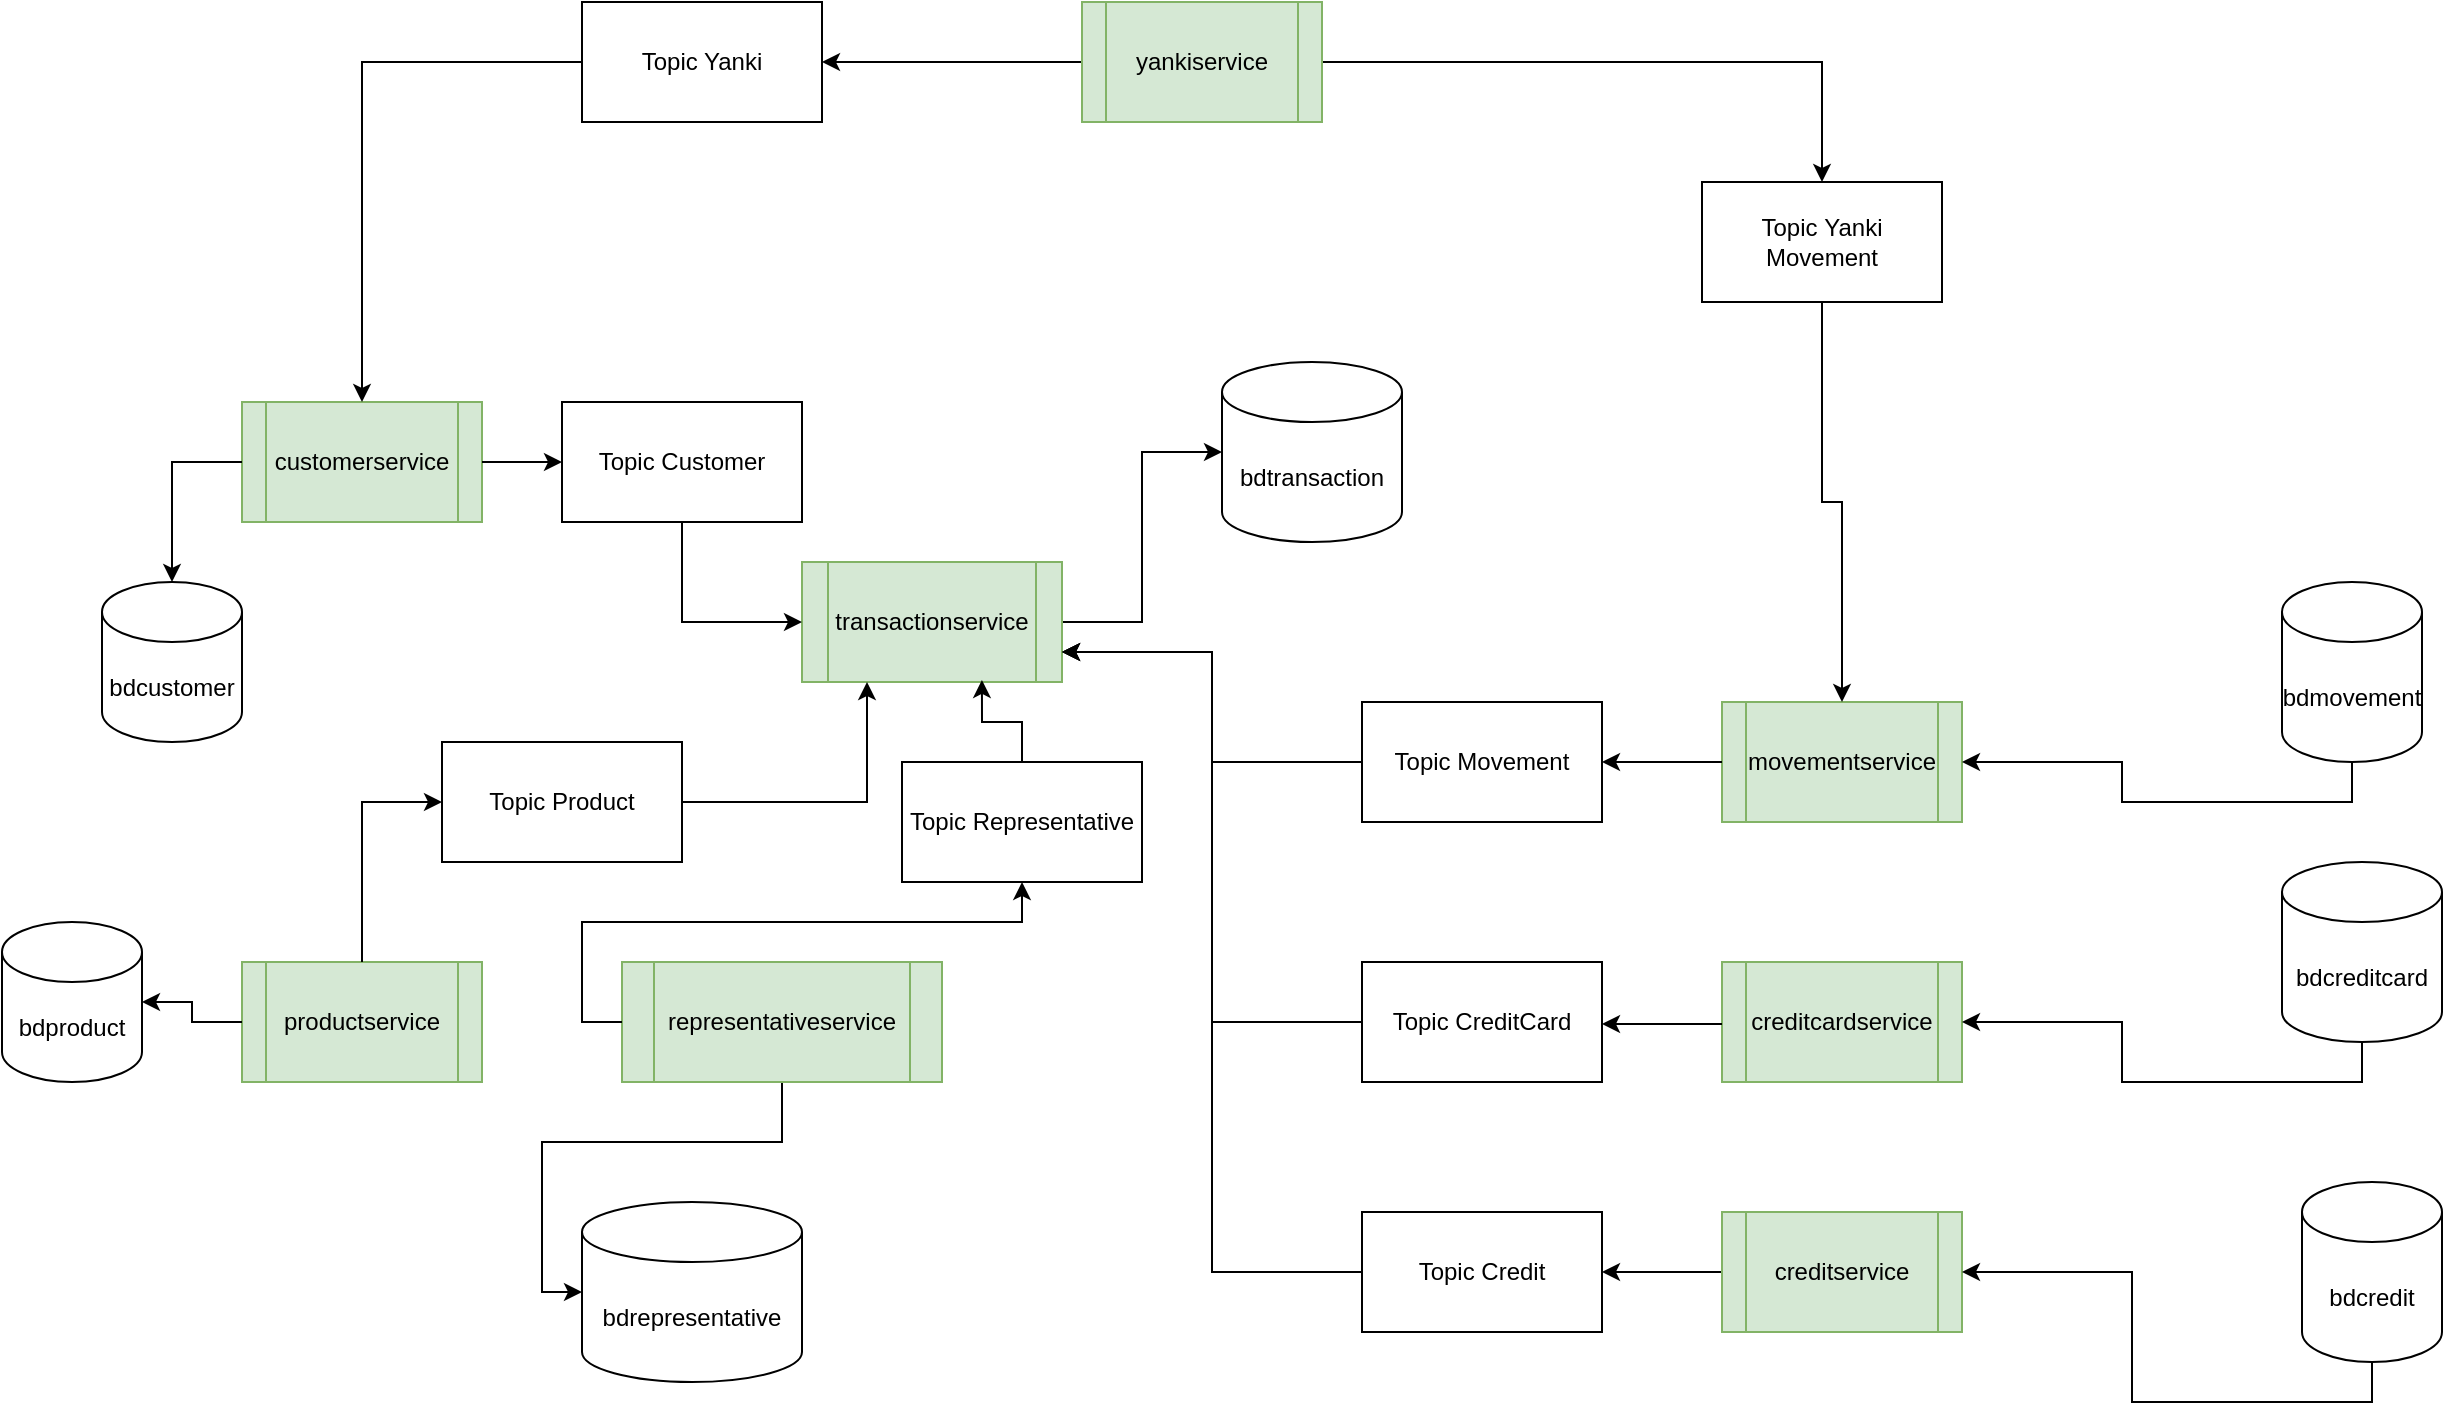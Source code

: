 <mxfile version="14.8.5" type="github">
  <diagram id="J2JfC7K7UwUUO45GrCEN" name="Page-1">
    <mxGraphModel dx="1038" dy="947" grid="1" gridSize="10" guides="1" tooltips="1" connect="1" arrows="1" fold="1" page="0" pageScale="1" pageWidth="827" pageHeight="1169" math="0" shadow="0">
      <root>
        <mxCell id="0" />
        <mxCell id="1" parent="0" />
        <mxCell id="Hutvo4wjOnZVV8LiBHFV-1" value="customerservice" style="shape=process;whiteSpace=wrap;html=1;backgroundOutline=1;fillColor=#d5e8d4;strokeColor=#82b366;" parent="1" vertex="1">
          <mxGeometry x="120" y="70" width="120" height="60" as="geometry" />
        </mxCell>
        <mxCell id="Hutvo4wjOnZVV8LiBHFV-2" value="bdcustomer" style="shape=cylinder3;whiteSpace=wrap;html=1;boundedLbl=1;backgroundOutline=1;size=15;" parent="1" vertex="1">
          <mxGeometry x="50" y="160" width="70" height="80" as="geometry" />
        </mxCell>
        <mxCell id="Hutvo4wjOnZVV8LiBHFV-4" value="productservice" style="shape=process;whiteSpace=wrap;html=1;backgroundOutline=1;fillColor=#d5e8d4;strokeColor=#82b366;" parent="1" vertex="1">
          <mxGeometry x="120" y="350" width="120" height="60" as="geometry" />
        </mxCell>
        <mxCell id="Hutvo4wjOnZVV8LiBHFV-5" value="bdproduct" style="shape=cylinder3;whiteSpace=wrap;html=1;boundedLbl=1;backgroundOutline=1;size=15;" parent="1" vertex="1">
          <mxGeometry y="330" width="70" height="80" as="geometry" />
        </mxCell>
        <mxCell id="DNXzDhhK5Adzky4bazDL-3" style="edgeStyle=orthogonalEdgeStyle;rounded=0;orthogonalLoop=1;jettySize=auto;html=1;entryX=0;entryY=0.5;entryDx=0;entryDy=0;entryPerimeter=0;" parent="1" source="DNXzDhhK5Adzky4bazDL-1" target="DNXzDhhK5Adzky4bazDL-2" edge="1">
          <mxGeometry relative="1" as="geometry" />
        </mxCell>
        <mxCell id="DNXzDhhK5Adzky4bazDL-1" value="transactionservice" style="shape=process;whiteSpace=wrap;html=1;backgroundOutline=1;fillColor=#d5e8d4;strokeColor=#82b366;" parent="1" vertex="1">
          <mxGeometry x="400" y="150" width="130" height="60" as="geometry" />
        </mxCell>
        <mxCell id="DNXzDhhK5Adzky4bazDL-2" value="bdtransaction" style="shape=cylinder3;whiteSpace=wrap;html=1;boundedLbl=1;backgroundOutline=1;size=15;" parent="1" vertex="1">
          <mxGeometry x="610" y="50" width="90" height="90" as="geometry" />
        </mxCell>
        <mxCell id="Hutvo4wjOnZVV8LiBHFV-7" value="bdrepresentative" style="shape=cylinder3;whiteSpace=wrap;html=1;boundedLbl=1;backgroundOutline=1;size=15;" parent="1" vertex="1">
          <mxGeometry x="290" y="470" width="110" height="90" as="geometry" />
        </mxCell>
        <mxCell id="Hutvo4wjOnZVV8LiBHFV-10" style="edgeStyle=orthogonalEdgeStyle;rounded=0;orthogonalLoop=1;jettySize=auto;html=1;" parent="1" source="Hutvo4wjOnZVV8LiBHFV-4" target="Hutvo4wjOnZVV8LiBHFV-5" edge="1">
          <mxGeometry relative="1" as="geometry">
            <mxPoint x="270" y="415" as="sourcePoint" />
            <mxPoint x="360" y="330" as="targetPoint" />
          </mxGeometry>
        </mxCell>
        <mxCell id="Hutvo4wjOnZVV8LiBHFV-12" style="edgeStyle=orthogonalEdgeStyle;rounded=0;orthogonalLoop=1;jettySize=auto;html=1;entryX=0;entryY=0.5;entryDx=0;entryDy=0;exitX=0.5;exitY=1;exitDx=0;exitDy=0;" parent="1" source="Hutvo4wjOnZVV8LiBHFV-18" target="DNXzDhhK5Adzky4bazDL-1" edge="1">
          <mxGeometry relative="1" as="geometry">
            <mxPoint x="380" y="160" as="sourcePoint" />
            <mxPoint x="380" y="65" as="targetPoint" />
          </mxGeometry>
        </mxCell>
        <mxCell id="Hutvo4wjOnZVV8LiBHFV-18" value="&lt;span&gt;Topic Customer&lt;/span&gt;" style="rounded=0;whiteSpace=wrap;html=1;" parent="1" vertex="1">
          <mxGeometry x="280" y="70" width="120" height="60" as="geometry" />
        </mxCell>
        <mxCell id="Hutvo4wjOnZVV8LiBHFV-19" style="edgeStyle=orthogonalEdgeStyle;rounded=0;orthogonalLoop=1;jettySize=auto;html=1;entryX=0;entryY=0.5;entryDx=0;entryDy=0;" parent="1" source="Hutvo4wjOnZVV8LiBHFV-1" target="Hutvo4wjOnZVV8LiBHFV-18" edge="1">
          <mxGeometry relative="1" as="geometry">
            <mxPoint x="335" y="120" as="sourcePoint" />
            <mxPoint x="285" y="30" as="targetPoint" />
          </mxGeometry>
        </mxCell>
        <mxCell id="Hutvo4wjOnZVV8LiBHFV-20" value="&lt;span&gt;Topic Product&lt;/span&gt;" style="rounded=0;whiteSpace=wrap;html=1;" parent="1" vertex="1">
          <mxGeometry x="220" y="240" width="120" height="60" as="geometry" />
        </mxCell>
        <mxCell id="Hutvo4wjOnZVV8LiBHFV-21" style="edgeStyle=orthogonalEdgeStyle;rounded=0;orthogonalLoop=1;jettySize=auto;html=1;entryX=0;entryY=0.5;entryDx=0;entryDy=0;exitX=0.5;exitY=0;exitDx=0;exitDy=0;" parent="1" source="Hutvo4wjOnZVV8LiBHFV-4" target="Hutvo4wjOnZVV8LiBHFV-20" edge="1">
          <mxGeometry relative="1" as="geometry">
            <mxPoint x="220" y="270" as="sourcePoint" />
            <mxPoint x="330" y="270" as="targetPoint" />
          </mxGeometry>
        </mxCell>
        <mxCell id="Hutvo4wjOnZVV8LiBHFV-22" style="edgeStyle=orthogonalEdgeStyle;rounded=0;orthogonalLoop=1;jettySize=auto;html=1;exitX=1;exitY=0.5;exitDx=0;exitDy=0;entryX=0.25;entryY=1;entryDx=0;entryDy=0;" parent="1" source="Hutvo4wjOnZVV8LiBHFV-20" target="DNXzDhhK5Adzky4bazDL-1" edge="1">
          <mxGeometry relative="1" as="geometry">
            <mxPoint x="460" y="270" as="sourcePoint" />
            <mxPoint x="530" y="220" as="targetPoint" />
          </mxGeometry>
        </mxCell>
        <mxCell id="DNXzDhhK5Adzky4bazDL-5" style="edgeStyle=orthogonalEdgeStyle;rounded=0;orthogonalLoop=1;jettySize=auto;html=1;entryX=0;entryY=0.5;entryDx=0;entryDy=0;entryPerimeter=0;" parent="1" source="Hutvo4wjOnZVV8LiBHFV-23" target="Hutvo4wjOnZVV8LiBHFV-7" edge="1">
          <mxGeometry relative="1" as="geometry" />
        </mxCell>
        <mxCell id="Hutvo4wjOnZVV8LiBHFV-23" value="representativeservice" style="shape=process;whiteSpace=wrap;html=1;backgroundOutline=1;fillColor=#d5e8d4;strokeColor=#82b366;" parent="1" vertex="1">
          <mxGeometry x="310" y="350" width="160" height="60" as="geometry" />
        </mxCell>
        <mxCell id="Hutvo4wjOnZVV8LiBHFV-24" value="&lt;span&gt;Topic Representative&lt;/span&gt;" style="rounded=0;whiteSpace=wrap;html=1;" parent="1" vertex="1">
          <mxGeometry x="450" y="250" width="120" height="60" as="geometry" />
        </mxCell>
        <mxCell id="Hutvo4wjOnZVV8LiBHFV-25" style="edgeStyle=orthogonalEdgeStyle;rounded=0;orthogonalLoop=1;jettySize=auto;html=1;exitX=0;exitY=0.5;exitDx=0;exitDy=0;entryX=0.5;entryY=1;entryDx=0;entryDy=0;" parent="1" source="Hutvo4wjOnZVV8LiBHFV-23" target="Hutvo4wjOnZVV8LiBHFV-24" edge="1">
          <mxGeometry relative="1" as="geometry">
            <mxPoint x="800" y="370" as="sourcePoint" />
            <mxPoint x="720" y="330" as="targetPoint" />
          </mxGeometry>
        </mxCell>
        <mxCell id="Hutvo4wjOnZVV8LiBHFV-27" style="edgeStyle=orthogonalEdgeStyle;rounded=0;orthogonalLoop=1;jettySize=auto;html=1;exitX=0.5;exitY=0;exitDx=0;exitDy=0;entryX=0.692;entryY=0.983;entryDx=0;entryDy=0;entryPerimeter=0;" parent="1" source="Hutvo4wjOnZVV8LiBHFV-24" target="DNXzDhhK5Adzky4bazDL-1" edge="1">
          <mxGeometry relative="1" as="geometry">
            <mxPoint x="850" y="260" as="sourcePoint" />
            <mxPoint x="530" y="270" as="targetPoint" />
          </mxGeometry>
        </mxCell>
        <mxCell id="Hutvo4wjOnZVV8LiBHFV-28" style="edgeStyle=orthogonalEdgeStyle;rounded=0;orthogonalLoop=1;jettySize=auto;html=1;entryX=0.5;entryY=0;entryDx=0;entryDy=0;entryPerimeter=0;exitX=0;exitY=0.5;exitDx=0;exitDy=0;" parent="1" source="Hutvo4wjOnZVV8LiBHFV-1" target="Hutvo4wjOnZVV8LiBHFV-2" edge="1">
          <mxGeometry relative="1" as="geometry">
            <mxPoint x="180" y="60" as="sourcePoint" />
            <mxPoint x="270" y="-32.5" as="targetPoint" />
            <Array as="points">
              <mxPoint x="85" y="100" />
            </Array>
          </mxGeometry>
        </mxCell>
        <mxCell id="qib1Vxd6Q9VXnNDb8m66-1" value="movementservice" style="shape=process;whiteSpace=wrap;html=1;backgroundOutline=1;fillColor=#d5e8d4;strokeColor=#82b366;" parent="1" vertex="1">
          <mxGeometry x="860" y="220" width="120" height="60" as="geometry" />
        </mxCell>
        <mxCell id="qib1Vxd6Q9VXnNDb8m66-2" value="bdmovement" style="shape=cylinder3;whiteSpace=wrap;html=1;boundedLbl=1;backgroundOutline=1;size=15;" parent="1" vertex="1">
          <mxGeometry x="1140" y="160" width="70" height="90" as="geometry" />
        </mxCell>
        <mxCell id="qib1Vxd6Q9VXnNDb8m66-4" style="edgeStyle=orthogonalEdgeStyle;rounded=0;orthogonalLoop=1;jettySize=auto;html=1;exitX=0.5;exitY=1;exitDx=0;exitDy=0;entryX=1;entryY=0.5;entryDx=0;entryDy=0;exitPerimeter=0;" parent="1" source="qib1Vxd6Q9VXnNDb8m66-2" target="qib1Vxd6Q9VXnNDb8m66-1" edge="1">
          <mxGeometry relative="1" as="geometry">
            <mxPoint x="1068.5" y="270.51" as="sourcePoint" />
            <mxPoint x="1041.54" y="229.49" as="targetPoint" />
          </mxGeometry>
        </mxCell>
        <mxCell id="qib1Vxd6Q9VXnNDb8m66-6" value="creditcardservice" style="shape=process;whiteSpace=wrap;html=1;backgroundOutline=1;fillColor=#d5e8d4;strokeColor=#82b366;" parent="1" vertex="1">
          <mxGeometry x="860" y="350" width="120" height="60" as="geometry" />
        </mxCell>
        <mxCell id="qib1Vxd6Q9VXnNDb8m66-7" value="bdcreditcard" style="shape=cylinder3;whiteSpace=wrap;html=1;boundedLbl=1;backgroundOutline=1;size=15;" parent="1" vertex="1">
          <mxGeometry x="1140" y="300" width="80" height="90" as="geometry" />
        </mxCell>
        <mxCell id="qib1Vxd6Q9VXnNDb8m66-8" style="edgeStyle=orthogonalEdgeStyle;rounded=0;orthogonalLoop=1;jettySize=auto;html=1;exitX=0.5;exitY=1;exitDx=0;exitDy=0;entryX=1;entryY=0.5;entryDx=0;entryDy=0;exitPerimeter=0;" parent="1" source="qib1Vxd6Q9VXnNDb8m66-7" target="qib1Vxd6Q9VXnNDb8m66-6" edge="1">
          <mxGeometry relative="1" as="geometry">
            <mxPoint x="1068.5" y="400.51" as="sourcePoint" />
            <mxPoint x="1041.54" y="359.49" as="targetPoint" />
          </mxGeometry>
        </mxCell>
        <mxCell id="qib1Vxd6Q9VXnNDb8m66-20" style="edgeStyle=orthogonalEdgeStyle;rounded=0;orthogonalLoop=1;jettySize=auto;html=1;" parent="1" source="qib1Vxd6Q9VXnNDb8m66-9" target="qib1Vxd6Q9VXnNDb8m66-17" edge="1">
          <mxGeometry relative="1" as="geometry" />
        </mxCell>
        <mxCell id="qib1Vxd6Q9VXnNDb8m66-9" value="creditservice" style="shape=process;whiteSpace=wrap;html=1;backgroundOutline=1;fillColor=#d5e8d4;strokeColor=#82b366;" parent="1" vertex="1">
          <mxGeometry x="860" y="475" width="120" height="60" as="geometry" />
        </mxCell>
        <mxCell id="qib1Vxd6Q9VXnNDb8m66-10" value="bdcredit" style="shape=cylinder3;whiteSpace=wrap;html=1;boundedLbl=1;backgroundOutline=1;size=15;" parent="1" vertex="1">
          <mxGeometry x="1150" y="460" width="70" height="90" as="geometry" />
        </mxCell>
        <mxCell id="qib1Vxd6Q9VXnNDb8m66-11" style="edgeStyle=orthogonalEdgeStyle;rounded=0;orthogonalLoop=1;jettySize=auto;html=1;exitX=0.5;exitY=1;exitDx=0;exitDy=0;entryX=1;entryY=0.5;entryDx=0;entryDy=0;exitPerimeter=0;" parent="1" source="qib1Vxd6Q9VXnNDb8m66-10" target="qib1Vxd6Q9VXnNDb8m66-9" edge="1">
          <mxGeometry relative="1" as="geometry">
            <mxPoint x="1088.5" y="520.51" as="sourcePoint" />
            <mxPoint x="1061.54" y="479.49" as="targetPoint" />
          </mxGeometry>
        </mxCell>
        <mxCell id="qib1Vxd6Q9VXnNDb8m66-21" style="edgeStyle=orthogonalEdgeStyle;rounded=0;orthogonalLoop=1;jettySize=auto;html=1;entryX=1;entryY=0.75;entryDx=0;entryDy=0;" parent="1" source="qib1Vxd6Q9VXnNDb8m66-15" target="DNXzDhhK5Adzky4bazDL-1" edge="1">
          <mxGeometry relative="1" as="geometry" />
        </mxCell>
        <mxCell id="qib1Vxd6Q9VXnNDb8m66-15" value="&lt;span&gt;Topic&amp;nbsp;&lt;/span&gt;Movement" style="rounded=0;whiteSpace=wrap;html=1;" parent="1" vertex="1">
          <mxGeometry x="680" y="220" width="120" height="60" as="geometry" />
        </mxCell>
        <mxCell id="qib1Vxd6Q9VXnNDb8m66-22" style="edgeStyle=orthogonalEdgeStyle;rounded=0;orthogonalLoop=1;jettySize=auto;html=1;entryX=1;entryY=0.75;entryDx=0;entryDy=0;" parent="1" source="qib1Vxd6Q9VXnNDb8m66-16" target="DNXzDhhK5Adzky4bazDL-1" edge="1">
          <mxGeometry relative="1" as="geometry" />
        </mxCell>
        <mxCell id="qib1Vxd6Q9VXnNDb8m66-16" value="&lt;span&gt;Topic CreditCard&lt;/span&gt;" style="rounded=0;whiteSpace=wrap;html=1;" parent="1" vertex="1">
          <mxGeometry x="680" y="350" width="120" height="60" as="geometry" />
        </mxCell>
        <mxCell id="qib1Vxd6Q9VXnNDb8m66-23" style="edgeStyle=orthogonalEdgeStyle;rounded=0;orthogonalLoop=1;jettySize=auto;html=1;entryX=1;entryY=0.75;entryDx=0;entryDy=0;" parent="1" source="qib1Vxd6Q9VXnNDb8m66-17" target="DNXzDhhK5Adzky4bazDL-1" edge="1">
          <mxGeometry relative="1" as="geometry" />
        </mxCell>
        <mxCell id="qib1Vxd6Q9VXnNDb8m66-17" value="&lt;span&gt;Topic Credit&lt;/span&gt;" style="rounded=0;whiteSpace=wrap;html=1;" parent="1" vertex="1">
          <mxGeometry x="680" y="475" width="120" height="60" as="geometry" />
        </mxCell>
        <mxCell id="qib1Vxd6Q9VXnNDb8m66-18" style="edgeStyle=orthogonalEdgeStyle;rounded=0;orthogonalLoop=1;jettySize=auto;html=1;exitX=0;exitY=0.5;exitDx=0;exitDy=0;entryX=1;entryY=0.5;entryDx=0;entryDy=0;" parent="1" source="qib1Vxd6Q9VXnNDb8m66-1" target="qib1Vxd6Q9VXnNDb8m66-15" edge="1">
          <mxGeometry relative="1" as="geometry">
            <mxPoint x="860" y="261.02" as="sourcePoint" />
            <mxPoint x="833.04" y="220.0" as="targetPoint" />
          </mxGeometry>
        </mxCell>
        <mxCell id="qib1Vxd6Q9VXnNDb8m66-19" style="edgeStyle=orthogonalEdgeStyle;rounded=0;orthogonalLoop=1;jettySize=auto;html=1;exitX=0.5;exitY=0;exitDx=0;exitDy=0;" parent="1" edge="1">
          <mxGeometry relative="1" as="geometry">
            <mxPoint x="860" y="381.02" as="sourcePoint" />
            <mxPoint x="800" y="381" as="targetPoint" />
          </mxGeometry>
        </mxCell>
        <mxCell id="N7YZWsWtwGzoyeLv-HaZ-3" style="edgeStyle=orthogonalEdgeStyle;rounded=0;orthogonalLoop=1;jettySize=auto;html=1;entryX=1;entryY=0.5;entryDx=0;entryDy=0;" parent="1" source="N7YZWsWtwGzoyeLv-HaZ-1" target="N7YZWsWtwGzoyeLv-HaZ-2" edge="1">
          <mxGeometry relative="1" as="geometry" />
        </mxCell>
        <mxCell id="N7YZWsWtwGzoyeLv-HaZ-6" style="edgeStyle=orthogonalEdgeStyle;rounded=0;orthogonalLoop=1;jettySize=auto;html=1;" parent="1" source="N7YZWsWtwGzoyeLv-HaZ-1" target="N7YZWsWtwGzoyeLv-HaZ-5" edge="1">
          <mxGeometry relative="1" as="geometry" />
        </mxCell>
        <mxCell id="N7YZWsWtwGzoyeLv-HaZ-1" value="yankiservice" style="shape=process;whiteSpace=wrap;html=1;backgroundOutline=1;fillColor=#d5e8d4;strokeColor=#82b366;" parent="1" vertex="1">
          <mxGeometry x="540" y="-130" width="120" height="60" as="geometry" />
        </mxCell>
        <mxCell id="N7YZWsWtwGzoyeLv-HaZ-4" style="edgeStyle=orthogonalEdgeStyle;rounded=0;orthogonalLoop=1;jettySize=auto;html=1;entryX=0.5;entryY=0;entryDx=0;entryDy=0;" parent="1" source="N7YZWsWtwGzoyeLv-HaZ-2" target="Hutvo4wjOnZVV8LiBHFV-1" edge="1">
          <mxGeometry relative="1" as="geometry" />
        </mxCell>
        <mxCell id="N7YZWsWtwGzoyeLv-HaZ-2" value="&lt;span&gt;Topic Yanki&lt;/span&gt;" style="rounded=0;whiteSpace=wrap;html=1;" parent="1" vertex="1">
          <mxGeometry x="290" y="-130" width="120" height="60" as="geometry" />
        </mxCell>
        <mxCell id="N7YZWsWtwGzoyeLv-HaZ-7" style="edgeStyle=orthogonalEdgeStyle;rounded=0;orthogonalLoop=1;jettySize=auto;html=1;" parent="1" source="N7YZWsWtwGzoyeLv-HaZ-5" target="qib1Vxd6Q9VXnNDb8m66-1" edge="1">
          <mxGeometry relative="1" as="geometry" />
        </mxCell>
        <mxCell id="N7YZWsWtwGzoyeLv-HaZ-5" value="&lt;span&gt;Topic&amp;nbsp;&lt;/span&gt;Yanki Movement" style="rounded=0;whiteSpace=wrap;html=1;" parent="1" vertex="1">
          <mxGeometry x="850" y="-40" width="120" height="60" as="geometry" />
        </mxCell>
      </root>
    </mxGraphModel>
  </diagram>
</mxfile>
